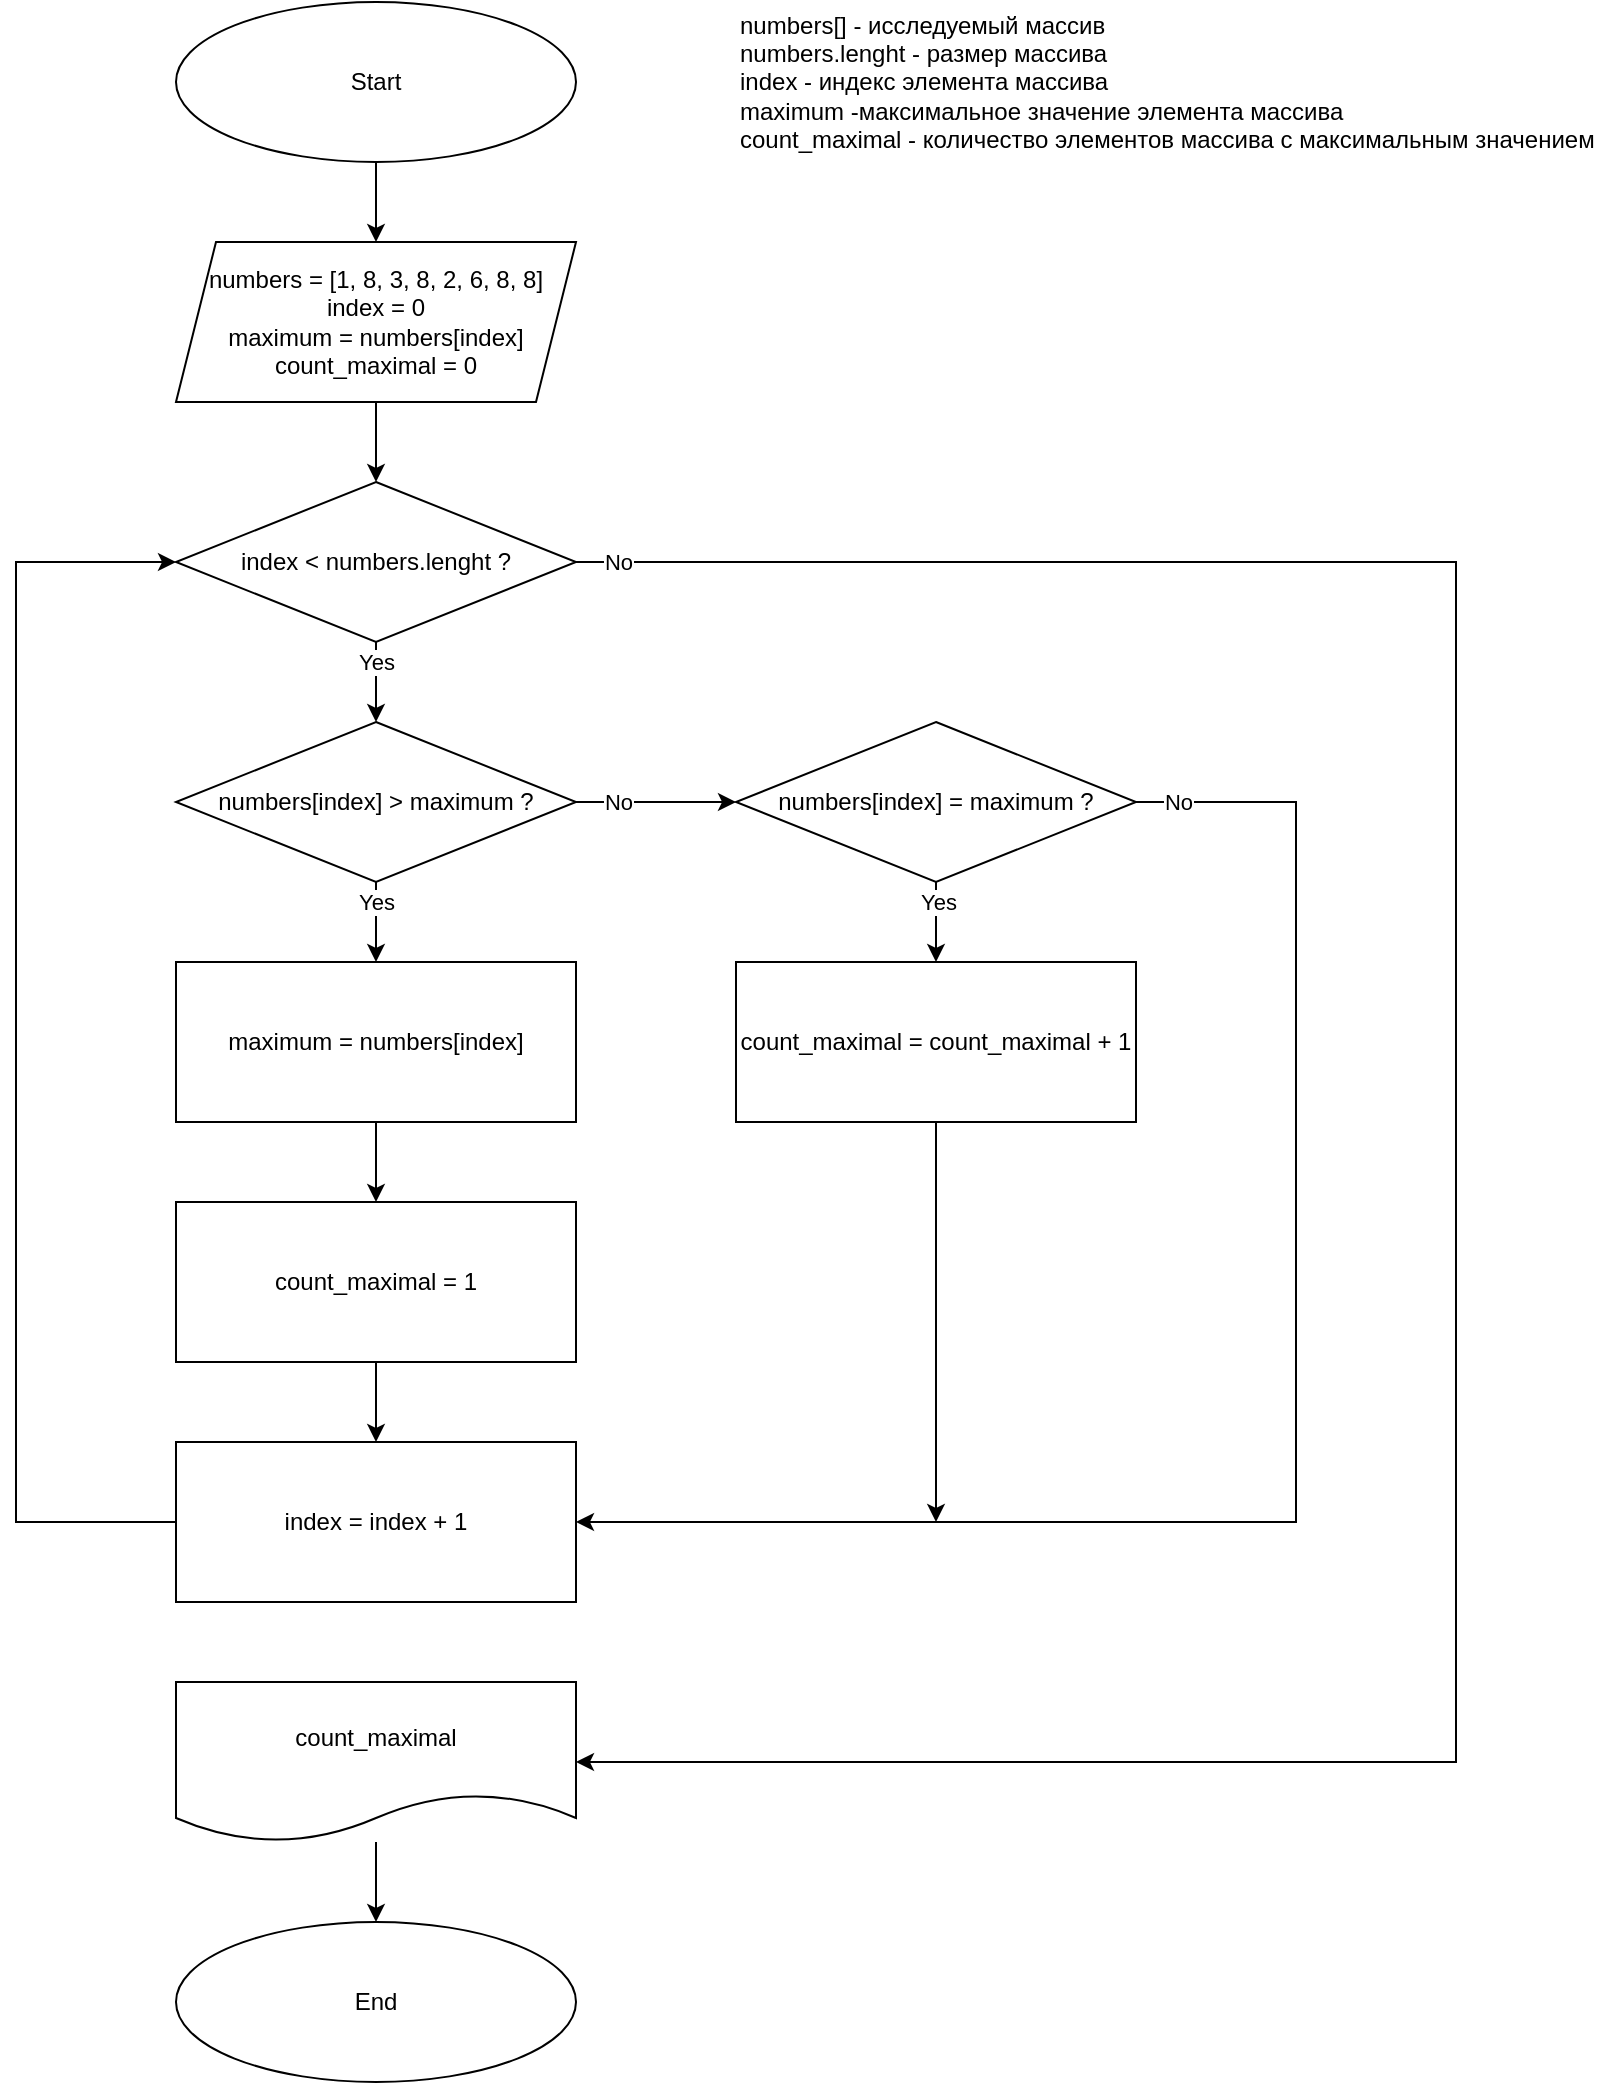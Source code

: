 <mxfile>
    <diagram id="DYNpHGhloW08hcf4pjvI" name="Страница 1">
        <mxGraphModel dx="849" dy="617" grid="1" gridSize="10" guides="1" tooltips="1" connect="1" arrows="1" fold="1" page="1" pageScale="1" pageWidth="827" pageHeight="1169" math="0" shadow="0">
            <root>
                <mxCell id="0"/>
                <mxCell id="1" parent="0"/>
                <mxCell id="2" value="" style="edgeStyle=orthogonalEdgeStyle;rounded=0;orthogonalLoop=1;jettySize=auto;html=1;" edge="1" parent="1" source="3" target="5">
                    <mxGeometry relative="1" as="geometry"/>
                </mxCell>
                <mxCell id="3" value="Start" style="ellipse;whiteSpace=wrap;html=1;" vertex="1" parent="1">
                    <mxGeometry x="680" y="120" width="200" height="80" as="geometry"/>
                </mxCell>
                <mxCell id="4" value="" style="edgeStyle=orthogonalEdgeStyle;rounded=0;orthogonalLoop=1;jettySize=auto;html=1;" edge="1" parent="1" source="5" target="8">
                    <mxGeometry relative="1" as="geometry"/>
                </mxCell>
                <mxCell id="5" value="numbers = [1, 8, 3, 8, 2, 6, 8, 8]&lt;br&gt;index = 0&lt;br&gt;maximum = numbers[index]&lt;br&gt;count_maximal = 0" style="shape=parallelogram;perimeter=parallelogramPerimeter;whiteSpace=wrap;html=1;fixedSize=1;" vertex="1" parent="1">
                    <mxGeometry x="680" y="240" width="200" height="80" as="geometry"/>
                </mxCell>
                <mxCell id="6" value="" style="edgeStyle=orthogonalEdgeStyle;rounded=0;orthogonalLoop=1;jettySize=auto;html=1;" edge="1" parent="1" source="8" target="11">
                    <mxGeometry relative="1" as="geometry"/>
                </mxCell>
                <mxCell id="7" value="" style="edgeStyle=orthogonalEdgeStyle;rounded=0;orthogonalLoop=1;jettySize=auto;html=1;entryX=1;entryY=0.5;entryDx=0;entryDy=0;" edge="1" parent="1" source="8" target="16">
                    <mxGeometry relative="1" as="geometry">
                        <mxPoint x="1320" y="1000" as="targetPoint"/>
                        <Array as="points">
                            <mxPoint x="1320" y="400"/>
                            <mxPoint x="1320" y="1000"/>
                        </Array>
                    </mxGeometry>
                </mxCell>
                <mxCell id="8" value="index &amp;lt; numbers.lenght ?" style="rhombus;whiteSpace=wrap;html=1;" vertex="1" parent="1">
                    <mxGeometry x="680" y="360" width="200" height="80" as="geometry"/>
                </mxCell>
                <mxCell id="9" value="" style="edgeStyle=orthogonalEdgeStyle;rounded=0;orthogonalLoop=1;jettySize=auto;html=1;" edge="1" parent="1" source="11" target="18">
                    <mxGeometry relative="1" as="geometry"/>
                </mxCell>
                <mxCell id="10" value="" style="edgeStyle=orthogonalEdgeStyle;rounded=0;orthogonalLoop=1;jettySize=auto;html=1;" edge="1" parent="1" source="11" target="29">
                    <mxGeometry relative="1" as="geometry"/>
                </mxCell>
                <mxCell id="11" value="numbers[index] &amp;gt;&amp;nbsp;maximum ?" style="rhombus;whiteSpace=wrap;html=1;" vertex="1" parent="1">
                    <mxGeometry x="680" y="480" width="200" height="80" as="geometry"/>
                </mxCell>
                <mxCell id="12" value="" style="edgeStyle=orthogonalEdgeStyle;rounded=0;orthogonalLoop=1;jettySize=auto;html=1;entryX=0;entryY=0.5;entryDx=0;entryDy=0;" edge="1" parent="1" source="13" target="8">
                    <mxGeometry relative="1" as="geometry">
                        <mxPoint x="560" y="400" as="targetPoint"/>
                        <Array as="points">
                            <mxPoint x="600" y="880"/>
                            <mxPoint x="600" y="400"/>
                        </Array>
                    </mxGeometry>
                </mxCell>
                <mxCell id="13" value="index = index + 1" style="whiteSpace=wrap;html=1;" vertex="1" parent="1">
                    <mxGeometry x="680" y="840" width="200" height="80" as="geometry"/>
                </mxCell>
                <mxCell id="14" value="End" style="ellipse;whiteSpace=wrap;html=1;" vertex="1" parent="1">
                    <mxGeometry x="680" y="1080" width="200" height="80" as="geometry"/>
                </mxCell>
                <mxCell id="15" value="" style="edgeStyle=orthogonalEdgeStyle;rounded=0;orthogonalLoop=1;jettySize=auto;html=1;" edge="1" parent="1" source="16" target="14">
                    <mxGeometry relative="1" as="geometry"/>
                </mxCell>
                <mxCell id="16" value="count_maximal" style="shape=document;whiteSpace=wrap;html=1;boundedLbl=1;" vertex="1" parent="1">
                    <mxGeometry x="680" y="960" width="200" height="80" as="geometry"/>
                </mxCell>
                <mxCell id="17" value="" style="edgeStyle=orthogonalEdgeStyle;rounded=0;orthogonalLoop=1;jettySize=auto;html=1;" edge="1" parent="1" source="18" target="20">
                    <mxGeometry relative="1" as="geometry"/>
                </mxCell>
                <mxCell id="18" value="maximum = numbers[index]" style="whiteSpace=wrap;html=1;" vertex="1" parent="1">
                    <mxGeometry x="680" y="600" width="200" height="80" as="geometry"/>
                </mxCell>
                <mxCell id="19" value="" style="edgeStyle=orthogonalEdgeStyle;rounded=0;orthogonalLoop=1;jettySize=auto;html=1;" edge="1" parent="1" source="20" target="13">
                    <mxGeometry relative="1" as="geometry"/>
                </mxCell>
                <mxCell id="20" value="count_maximal = 1" style="whiteSpace=wrap;html=1;" vertex="1" parent="1">
                    <mxGeometry x="680" y="720" width="200" height="80" as="geometry"/>
                </mxCell>
                <mxCell id="21" value="" style="edgeStyle=orthogonalEdgeStyle;rounded=0;orthogonalLoop=1;jettySize=auto;html=1;" edge="1" parent="1" source="29" target="31">
                    <mxGeometry relative="1" as="geometry"/>
                </mxCell>
                <mxCell id="22" value="" style="edgeStyle=orthogonalEdgeStyle;rounded=0;orthogonalLoop=1;jettySize=auto;html=1;entryX=1;entryY=0.5;entryDx=0;entryDy=0;" edge="1" parent="1" source="29" target="13">
                    <mxGeometry relative="1" as="geometry">
                        <mxPoint x="1200" y="890" as="targetPoint"/>
                        <Array as="points">
                            <mxPoint x="1240" y="520"/>
                            <mxPoint x="1240" y="880"/>
                        </Array>
                    </mxGeometry>
                </mxCell>
                <mxCell id="23" value="No" style="edgeLabel;html=1;align=center;verticalAlign=middle;resizable=0;points=[];" vertex="1" connectable="0" parent="22">
                    <mxGeometry x="-0.974" y="-1" relative="1" as="geometry">
                        <mxPoint x="10" y="-1" as="offset"/>
                    </mxGeometry>
                </mxCell>
                <mxCell id="24" value="Yes" style="edgeLabel;html=1;align=center;verticalAlign=middle;resizable=0;points=[];" vertex="1" connectable="0" parent="22">
                    <mxGeometry x="-0.974" y="-1" relative="1" as="geometry">
                        <mxPoint x="-110" y="49" as="offset"/>
                    </mxGeometry>
                </mxCell>
                <mxCell id="25" value="Yes" style="edgeLabel;html=1;align=center;verticalAlign=middle;resizable=0;points=[];" vertex="1" connectable="0" parent="22">
                    <mxGeometry x="-0.974" y="-1" relative="1" as="geometry">
                        <mxPoint x="-391" y="-71" as="offset"/>
                    </mxGeometry>
                </mxCell>
                <mxCell id="26" value="Yes" style="edgeLabel;html=1;align=center;verticalAlign=middle;resizable=0;points=[];" vertex="1" connectable="0" parent="22">
                    <mxGeometry x="-0.974" y="-1" relative="1" as="geometry">
                        <mxPoint x="-391" y="49" as="offset"/>
                    </mxGeometry>
                </mxCell>
                <mxCell id="27" value="No" style="edgeLabel;html=1;align=center;verticalAlign=middle;resizable=0;points=[];" vertex="1" connectable="0" parent="22">
                    <mxGeometry x="-0.974" y="-1" relative="1" as="geometry">
                        <mxPoint x="-270" y="-1" as="offset"/>
                    </mxGeometry>
                </mxCell>
                <mxCell id="28" value="No" style="edgeLabel;html=1;align=center;verticalAlign=middle;resizable=0;points=[];" vertex="1" connectable="0" parent="22">
                    <mxGeometry x="-0.974" y="-1" relative="1" as="geometry">
                        <mxPoint x="-270" y="-121" as="offset"/>
                    </mxGeometry>
                </mxCell>
                <mxCell id="29" value="numbers[index] = maximum ?" style="rhombus;whiteSpace=wrap;html=1;" vertex="1" parent="1">
                    <mxGeometry x="960" y="480" width="200" height="80" as="geometry"/>
                </mxCell>
                <mxCell id="30" value="" style="edgeStyle=orthogonalEdgeStyle;rounded=0;orthogonalLoop=1;jettySize=auto;html=1;" edge="1" parent="1" source="31">
                    <mxGeometry relative="1" as="geometry">
                        <mxPoint x="1060" y="880" as="targetPoint"/>
                    </mxGeometry>
                </mxCell>
                <mxCell id="31" value="count_maximal = count_maximal + 1" style="whiteSpace=wrap;html=1;" vertex="1" parent="1">
                    <mxGeometry x="960" y="600" width="200" height="80" as="geometry"/>
                </mxCell>
                <mxCell id="32" value="numbers[] - исследуемый массив&lt;br&gt;numbers.lenght - размер массива&lt;br&gt;index - индекс элемента массива&lt;br&gt;maximum -максимальное значение&amp;nbsp;элемента массива&lt;br&gt;count_maximal - количество элементов массива с максимальным значением" style="text;html=1;align=left;verticalAlign=middle;resizable=0;points=[];autosize=1;strokeColor=none;fillColor=none;" vertex="1" parent="1">
                    <mxGeometry x="960" y="120" width="440" height="80" as="geometry"/>
                </mxCell>
            </root>
        </mxGraphModel>
    </diagram>
</mxfile>